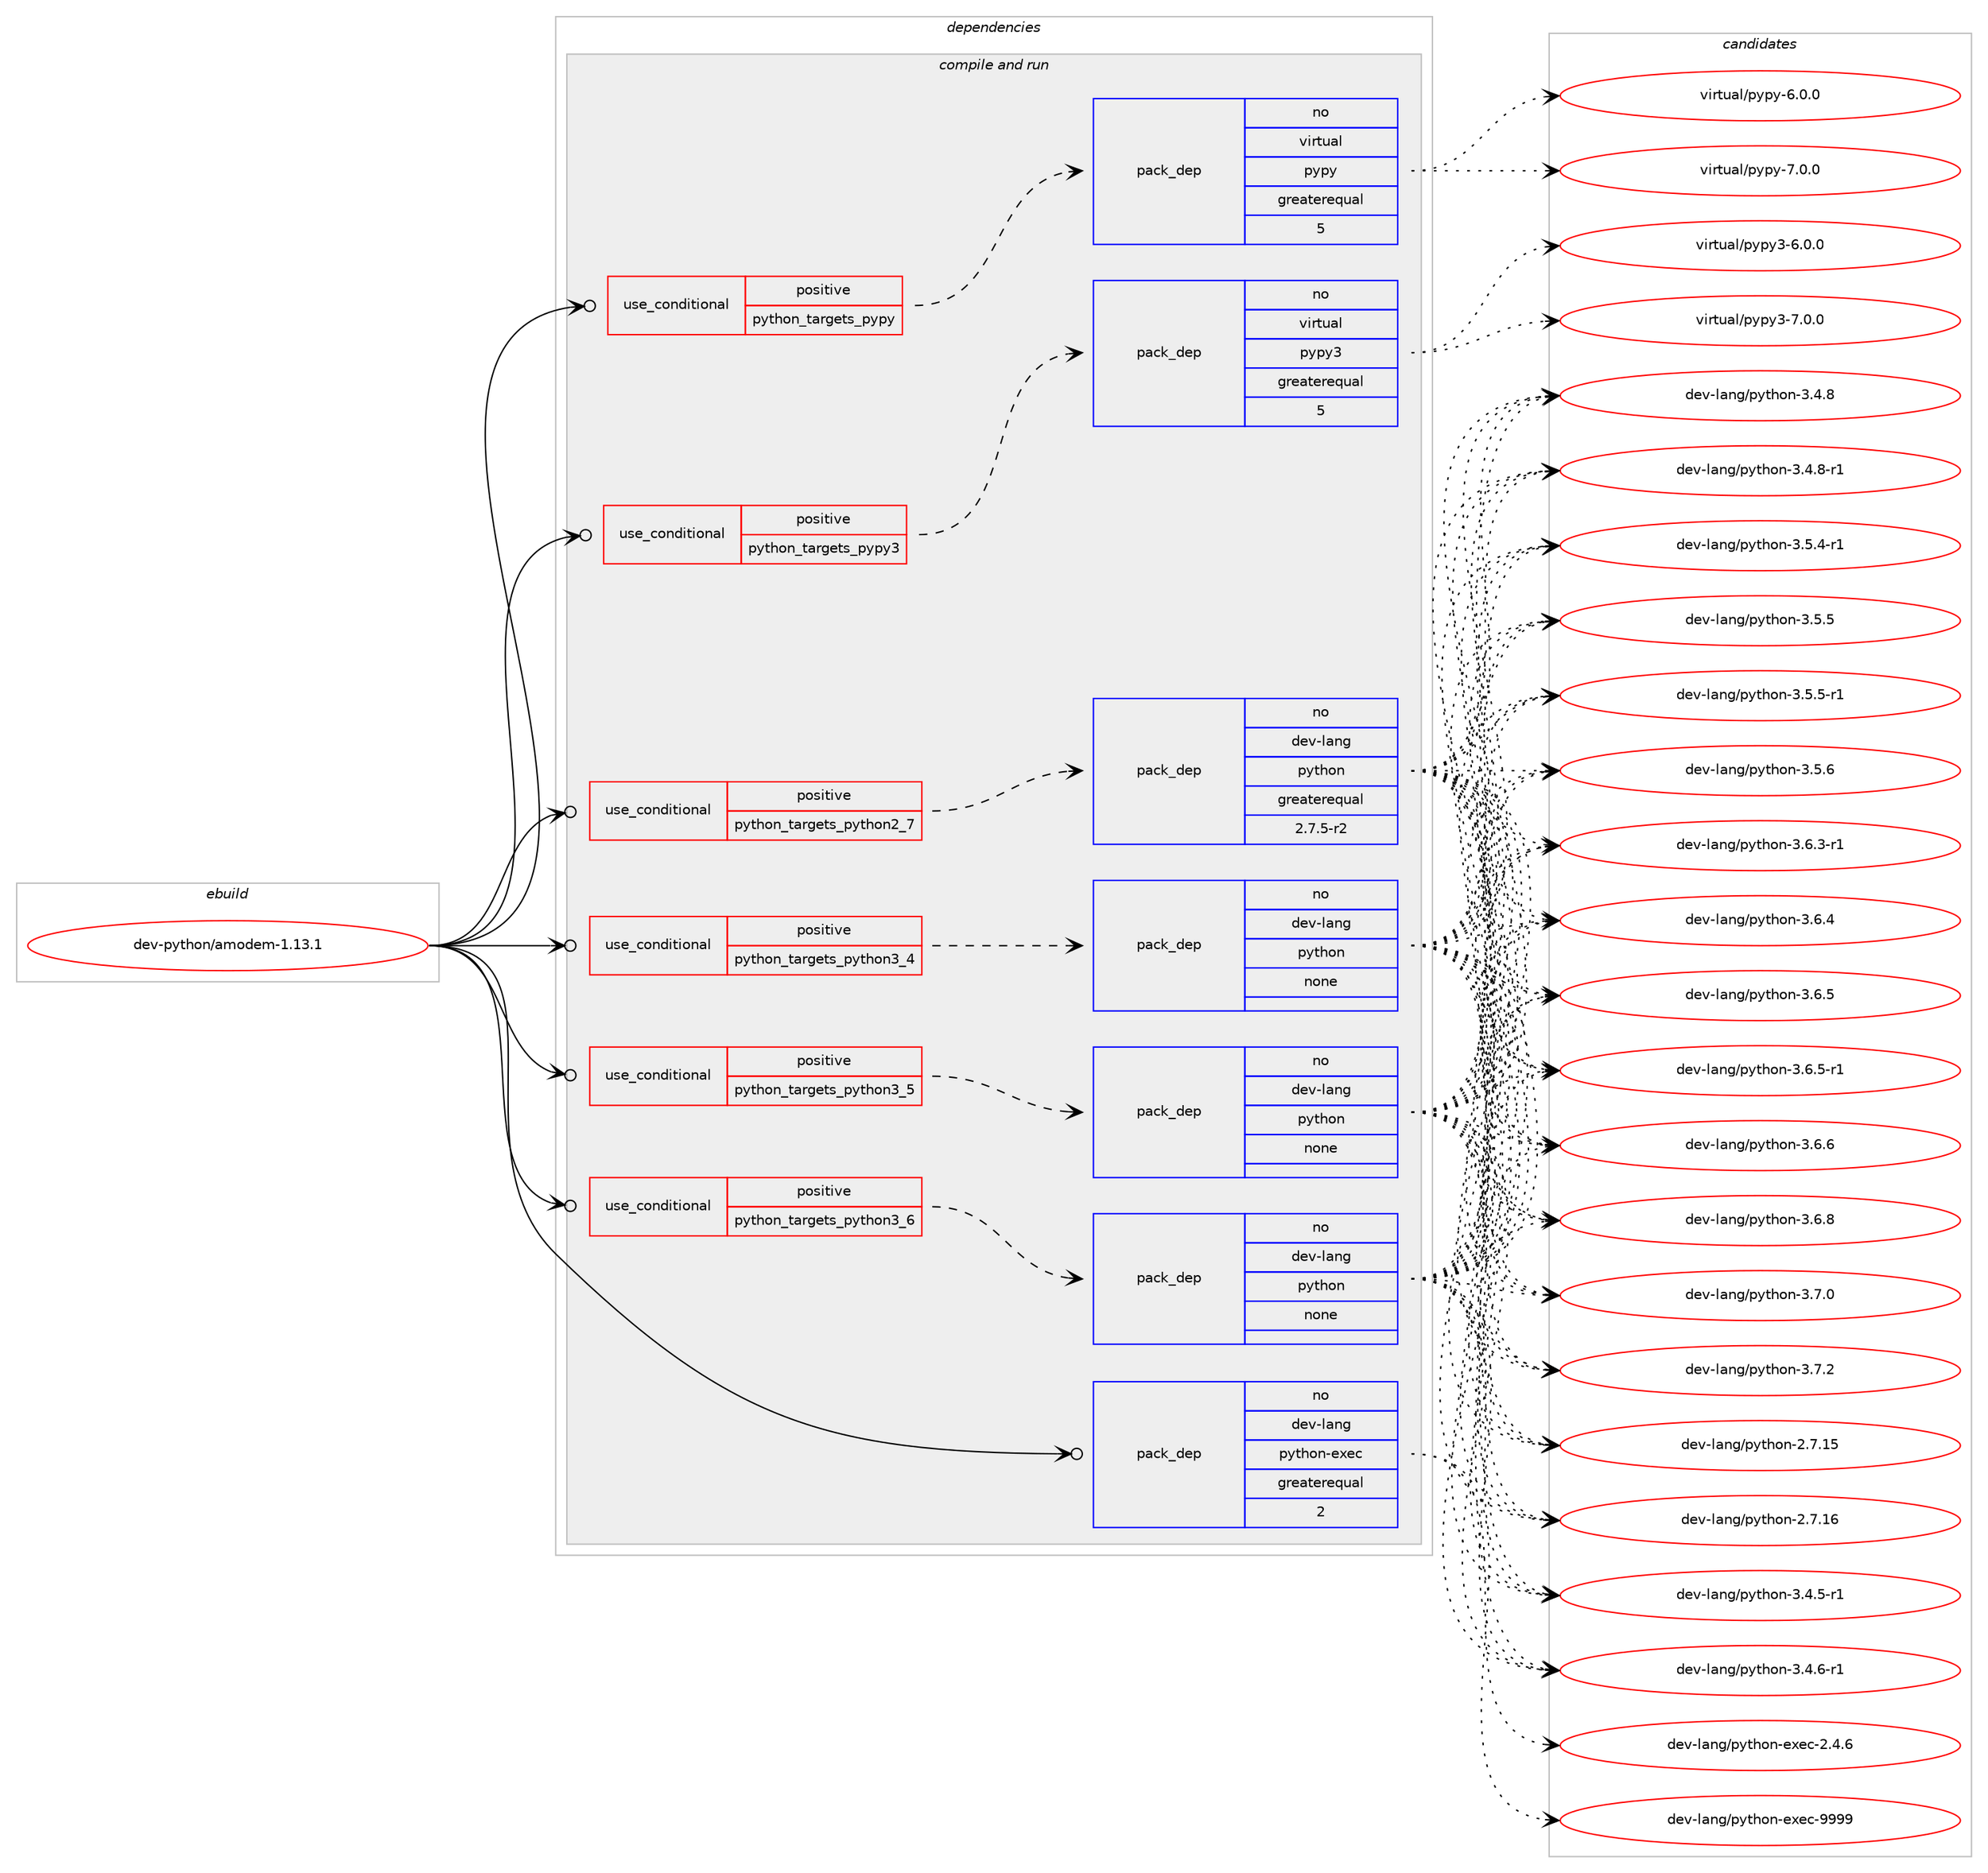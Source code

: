 digraph prolog {

# *************
# Graph options
# *************

newrank=true;
concentrate=true;
compound=true;
graph [rankdir=LR,fontname=Helvetica,fontsize=10,ranksep=1.5];#, ranksep=2.5, nodesep=0.2];
edge  [arrowhead=vee];
node  [fontname=Helvetica,fontsize=10];

# **********
# The ebuild
# **********

subgraph cluster_leftcol {
color=gray;
rank=same;
label=<<i>ebuild</i>>;
id [label="dev-python/amodem-1.13.1", color=red, width=4, href="../dev-python/amodem-1.13.1.svg"];
}

# ****************
# The dependencies
# ****************

subgraph cluster_midcol {
color=gray;
label=<<i>dependencies</i>>;
subgraph cluster_compile {
fillcolor="#eeeeee";
style=filled;
label=<<i>compile</i>>;
}
subgraph cluster_compileandrun {
fillcolor="#eeeeee";
style=filled;
label=<<i>compile and run</i>>;
subgraph cond370713 {
dependency1398131 [label=<<TABLE BORDER="0" CELLBORDER="1" CELLSPACING="0" CELLPADDING="4"><TR><TD ROWSPAN="3" CELLPADDING="10">use_conditional</TD></TR><TR><TD>positive</TD></TR><TR><TD>python_targets_pypy</TD></TR></TABLE>>, shape=none, color=red];
subgraph pack1004193 {
dependency1398132 [label=<<TABLE BORDER="0" CELLBORDER="1" CELLSPACING="0" CELLPADDING="4" WIDTH="220"><TR><TD ROWSPAN="6" CELLPADDING="30">pack_dep</TD></TR><TR><TD WIDTH="110">no</TD></TR><TR><TD>virtual</TD></TR><TR><TD>pypy</TD></TR><TR><TD>greaterequal</TD></TR><TR><TD>5</TD></TR></TABLE>>, shape=none, color=blue];
}
dependency1398131:e -> dependency1398132:w [weight=20,style="dashed",arrowhead="vee"];
}
id:e -> dependency1398131:w [weight=20,style="solid",arrowhead="odotvee"];
subgraph cond370714 {
dependency1398133 [label=<<TABLE BORDER="0" CELLBORDER="1" CELLSPACING="0" CELLPADDING="4"><TR><TD ROWSPAN="3" CELLPADDING="10">use_conditional</TD></TR><TR><TD>positive</TD></TR><TR><TD>python_targets_pypy3</TD></TR></TABLE>>, shape=none, color=red];
subgraph pack1004194 {
dependency1398134 [label=<<TABLE BORDER="0" CELLBORDER="1" CELLSPACING="0" CELLPADDING="4" WIDTH="220"><TR><TD ROWSPAN="6" CELLPADDING="30">pack_dep</TD></TR><TR><TD WIDTH="110">no</TD></TR><TR><TD>virtual</TD></TR><TR><TD>pypy3</TD></TR><TR><TD>greaterequal</TD></TR><TR><TD>5</TD></TR></TABLE>>, shape=none, color=blue];
}
dependency1398133:e -> dependency1398134:w [weight=20,style="dashed",arrowhead="vee"];
}
id:e -> dependency1398133:w [weight=20,style="solid",arrowhead="odotvee"];
subgraph cond370715 {
dependency1398135 [label=<<TABLE BORDER="0" CELLBORDER="1" CELLSPACING="0" CELLPADDING="4"><TR><TD ROWSPAN="3" CELLPADDING="10">use_conditional</TD></TR><TR><TD>positive</TD></TR><TR><TD>python_targets_python2_7</TD></TR></TABLE>>, shape=none, color=red];
subgraph pack1004195 {
dependency1398136 [label=<<TABLE BORDER="0" CELLBORDER="1" CELLSPACING="0" CELLPADDING="4" WIDTH="220"><TR><TD ROWSPAN="6" CELLPADDING="30">pack_dep</TD></TR><TR><TD WIDTH="110">no</TD></TR><TR><TD>dev-lang</TD></TR><TR><TD>python</TD></TR><TR><TD>greaterequal</TD></TR><TR><TD>2.7.5-r2</TD></TR></TABLE>>, shape=none, color=blue];
}
dependency1398135:e -> dependency1398136:w [weight=20,style="dashed",arrowhead="vee"];
}
id:e -> dependency1398135:w [weight=20,style="solid",arrowhead="odotvee"];
subgraph cond370716 {
dependency1398137 [label=<<TABLE BORDER="0" CELLBORDER="1" CELLSPACING="0" CELLPADDING="4"><TR><TD ROWSPAN="3" CELLPADDING="10">use_conditional</TD></TR><TR><TD>positive</TD></TR><TR><TD>python_targets_python3_4</TD></TR></TABLE>>, shape=none, color=red];
subgraph pack1004196 {
dependency1398138 [label=<<TABLE BORDER="0" CELLBORDER="1" CELLSPACING="0" CELLPADDING="4" WIDTH="220"><TR><TD ROWSPAN="6" CELLPADDING="30">pack_dep</TD></TR><TR><TD WIDTH="110">no</TD></TR><TR><TD>dev-lang</TD></TR><TR><TD>python</TD></TR><TR><TD>none</TD></TR><TR><TD></TD></TR></TABLE>>, shape=none, color=blue];
}
dependency1398137:e -> dependency1398138:w [weight=20,style="dashed",arrowhead="vee"];
}
id:e -> dependency1398137:w [weight=20,style="solid",arrowhead="odotvee"];
subgraph cond370717 {
dependency1398139 [label=<<TABLE BORDER="0" CELLBORDER="1" CELLSPACING="0" CELLPADDING="4"><TR><TD ROWSPAN="3" CELLPADDING="10">use_conditional</TD></TR><TR><TD>positive</TD></TR><TR><TD>python_targets_python3_5</TD></TR></TABLE>>, shape=none, color=red];
subgraph pack1004197 {
dependency1398140 [label=<<TABLE BORDER="0" CELLBORDER="1" CELLSPACING="0" CELLPADDING="4" WIDTH="220"><TR><TD ROWSPAN="6" CELLPADDING="30">pack_dep</TD></TR><TR><TD WIDTH="110">no</TD></TR><TR><TD>dev-lang</TD></TR><TR><TD>python</TD></TR><TR><TD>none</TD></TR><TR><TD></TD></TR></TABLE>>, shape=none, color=blue];
}
dependency1398139:e -> dependency1398140:w [weight=20,style="dashed",arrowhead="vee"];
}
id:e -> dependency1398139:w [weight=20,style="solid",arrowhead="odotvee"];
subgraph cond370718 {
dependency1398141 [label=<<TABLE BORDER="0" CELLBORDER="1" CELLSPACING="0" CELLPADDING="4"><TR><TD ROWSPAN="3" CELLPADDING="10">use_conditional</TD></TR><TR><TD>positive</TD></TR><TR><TD>python_targets_python3_6</TD></TR></TABLE>>, shape=none, color=red];
subgraph pack1004198 {
dependency1398142 [label=<<TABLE BORDER="0" CELLBORDER="1" CELLSPACING="0" CELLPADDING="4" WIDTH="220"><TR><TD ROWSPAN="6" CELLPADDING="30">pack_dep</TD></TR><TR><TD WIDTH="110">no</TD></TR><TR><TD>dev-lang</TD></TR><TR><TD>python</TD></TR><TR><TD>none</TD></TR><TR><TD></TD></TR></TABLE>>, shape=none, color=blue];
}
dependency1398141:e -> dependency1398142:w [weight=20,style="dashed",arrowhead="vee"];
}
id:e -> dependency1398141:w [weight=20,style="solid",arrowhead="odotvee"];
subgraph pack1004199 {
dependency1398143 [label=<<TABLE BORDER="0" CELLBORDER="1" CELLSPACING="0" CELLPADDING="4" WIDTH="220"><TR><TD ROWSPAN="6" CELLPADDING="30">pack_dep</TD></TR><TR><TD WIDTH="110">no</TD></TR><TR><TD>dev-lang</TD></TR><TR><TD>python-exec</TD></TR><TR><TD>greaterequal</TD></TR><TR><TD>2</TD></TR></TABLE>>, shape=none, color=blue];
}
id:e -> dependency1398143:w [weight=20,style="solid",arrowhead="odotvee"];
}
subgraph cluster_run {
fillcolor="#eeeeee";
style=filled;
label=<<i>run</i>>;
}
}

# **************
# The candidates
# **************

subgraph cluster_choices {
rank=same;
color=gray;
label=<<i>candidates</i>>;

subgraph choice1004193 {
color=black;
nodesep=1;
choice1181051141161179710847112121112121455446484648 [label="virtual/pypy-6.0.0", color=red, width=4,href="../virtual/pypy-6.0.0.svg"];
choice1181051141161179710847112121112121455546484648 [label="virtual/pypy-7.0.0", color=red, width=4,href="../virtual/pypy-7.0.0.svg"];
dependency1398132:e -> choice1181051141161179710847112121112121455446484648:w [style=dotted,weight="100"];
dependency1398132:e -> choice1181051141161179710847112121112121455546484648:w [style=dotted,weight="100"];
}
subgraph choice1004194 {
color=black;
nodesep=1;
choice118105114116117971084711212111212151455446484648 [label="virtual/pypy3-6.0.0", color=red, width=4,href="../virtual/pypy3-6.0.0.svg"];
choice118105114116117971084711212111212151455546484648 [label="virtual/pypy3-7.0.0", color=red, width=4,href="../virtual/pypy3-7.0.0.svg"];
dependency1398134:e -> choice118105114116117971084711212111212151455446484648:w [style=dotted,weight="100"];
dependency1398134:e -> choice118105114116117971084711212111212151455546484648:w [style=dotted,weight="100"];
}
subgraph choice1004195 {
color=black;
nodesep=1;
choice10010111845108971101034711212111610411111045504655464953 [label="dev-lang/python-2.7.15", color=red, width=4,href="../dev-lang/python-2.7.15.svg"];
choice10010111845108971101034711212111610411111045504655464954 [label="dev-lang/python-2.7.16", color=red, width=4,href="../dev-lang/python-2.7.16.svg"];
choice1001011184510897110103471121211161041111104551465246534511449 [label="dev-lang/python-3.4.5-r1", color=red, width=4,href="../dev-lang/python-3.4.5-r1.svg"];
choice1001011184510897110103471121211161041111104551465246544511449 [label="dev-lang/python-3.4.6-r1", color=red, width=4,href="../dev-lang/python-3.4.6-r1.svg"];
choice100101118451089711010347112121116104111110455146524656 [label="dev-lang/python-3.4.8", color=red, width=4,href="../dev-lang/python-3.4.8.svg"];
choice1001011184510897110103471121211161041111104551465246564511449 [label="dev-lang/python-3.4.8-r1", color=red, width=4,href="../dev-lang/python-3.4.8-r1.svg"];
choice1001011184510897110103471121211161041111104551465346524511449 [label="dev-lang/python-3.5.4-r1", color=red, width=4,href="../dev-lang/python-3.5.4-r1.svg"];
choice100101118451089711010347112121116104111110455146534653 [label="dev-lang/python-3.5.5", color=red, width=4,href="../dev-lang/python-3.5.5.svg"];
choice1001011184510897110103471121211161041111104551465346534511449 [label="dev-lang/python-3.5.5-r1", color=red, width=4,href="../dev-lang/python-3.5.5-r1.svg"];
choice100101118451089711010347112121116104111110455146534654 [label="dev-lang/python-3.5.6", color=red, width=4,href="../dev-lang/python-3.5.6.svg"];
choice1001011184510897110103471121211161041111104551465446514511449 [label="dev-lang/python-3.6.3-r1", color=red, width=4,href="../dev-lang/python-3.6.3-r1.svg"];
choice100101118451089711010347112121116104111110455146544652 [label="dev-lang/python-3.6.4", color=red, width=4,href="../dev-lang/python-3.6.4.svg"];
choice100101118451089711010347112121116104111110455146544653 [label="dev-lang/python-3.6.5", color=red, width=4,href="../dev-lang/python-3.6.5.svg"];
choice1001011184510897110103471121211161041111104551465446534511449 [label="dev-lang/python-3.6.5-r1", color=red, width=4,href="../dev-lang/python-3.6.5-r1.svg"];
choice100101118451089711010347112121116104111110455146544654 [label="dev-lang/python-3.6.6", color=red, width=4,href="../dev-lang/python-3.6.6.svg"];
choice100101118451089711010347112121116104111110455146544656 [label="dev-lang/python-3.6.8", color=red, width=4,href="../dev-lang/python-3.6.8.svg"];
choice100101118451089711010347112121116104111110455146554648 [label="dev-lang/python-3.7.0", color=red, width=4,href="../dev-lang/python-3.7.0.svg"];
choice100101118451089711010347112121116104111110455146554650 [label="dev-lang/python-3.7.2", color=red, width=4,href="../dev-lang/python-3.7.2.svg"];
dependency1398136:e -> choice10010111845108971101034711212111610411111045504655464953:w [style=dotted,weight="100"];
dependency1398136:e -> choice10010111845108971101034711212111610411111045504655464954:w [style=dotted,weight="100"];
dependency1398136:e -> choice1001011184510897110103471121211161041111104551465246534511449:w [style=dotted,weight="100"];
dependency1398136:e -> choice1001011184510897110103471121211161041111104551465246544511449:w [style=dotted,weight="100"];
dependency1398136:e -> choice100101118451089711010347112121116104111110455146524656:w [style=dotted,weight="100"];
dependency1398136:e -> choice1001011184510897110103471121211161041111104551465246564511449:w [style=dotted,weight="100"];
dependency1398136:e -> choice1001011184510897110103471121211161041111104551465346524511449:w [style=dotted,weight="100"];
dependency1398136:e -> choice100101118451089711010347112121116104111110455146534653:w [style=dotted,weight="100"];
dependency1398136:e -> choice1001011184510897110103471121211161041111104551465346534511449:w [style=dotted,weight="100"];
dependency1398136:e -> choice100101118451089711010347112121116104111110455146534654:w [style=dotted,weight="100"];
dependency1398136:e -> choice1001011184510897110103471121211161041111104551465446514511449:w [style=dotted,weight="100"];
dependency1398136:e -> choice100101118451089711010347112121116104111110455146544652:w [style=dotted,weight="100"];
dependency1398136:e -> choice100101118451089711010347112121116104111110455146544653:w [style=dotted,weight="100"];
dependency1398136:e -> choice1001011184510897110103471121211161041111104551465446534511449:w [style=dotted,weight="100"];
dependency1398136:e -> choice100101118451089711010347112121116104111110455146544654:w [style=dotted,weight="100"];
dependency1398136:e -> choice100101118451089711010347112121116104111110455146544656:w [style=dotted,weight="100"];
dependency1398136:e -> choice100101118451089711010347112121116104111110455146554648:w [style=dotted,weight="100"];
dependency1398136:e -> choice100101118451089711010347112121116104111110455146554650:w [style=dotted,weight="100"];
}
subgraph choice1004196 {
color=black;
nodesep=1;
choice10010111845108971101034711212111610411111045504655464953 [label="dev-lang/python-2.7.15", color=red, width=4,href="../dev-lang/python-2.7.15.svg"];
choice10010111845108971101034711212111610411111045504655464954 [label="dev-lang/python-2.7.16", color=red, width=4,href="../dev-lang/python-2.7.16.svg"];
choice1001011184510897110103471121211161041111104551465246534511449 [label="dev-lang/python-3.4.5-r1", color=red, width=4,href="../dev-lang/python-3.4.5-r1.svg"];
choice1001011184510897110103471121211161041111104551465246544511449 [label="dev-lang/python-3.4.6-r1", color=red, width=4,href="../dev-lang/python-3.4.6-r1.svg"];
choice100101118451089711010347112121116104111110455146524656 [label="dev-lang/python-3.4.8", color=red, width=4,href="../dev-lang/python-3.4.8.svg"];
choice1001011184510897110103471121211161041111104551465246564511449 [label="dev-lang/python-3.4.8-r1", color=red, width=4,href="../dev-lang/python-3.4.8-r1.svg"];
choice1001011184510897110103471121211161041111104551465346524511449 [label="dev-lang/python-3.5.4-r1", color=red, width=4,href="../dev-lang/python-3.5.4-r1.svg"];
choice100101118451089711010347112121116104111110455146534653 [label="dev-lang/python-3.5.5", color=red, width=4,href="../dev-lang/python-3.5.5.svg"];
choice1001011184510897110103471121211161041111104551465346534511449 [label="dev-lang/python-3.5.5-r1", color=red, width=4,href="../dev-lang/python-3.5.5-r1.svg"];
choice100101118451089711010347112121116104111110455146534654 [label="dev-lang/python-3.5.6", color=red, width=4,href="../dev-lang/python-3.5.6.svg"];
choice1001011184510897110103471121211161041111104551465446514511449 [label="dev-lang/python-3.6.3-r1", color=red, width=4,href="../dev-lang/python-3.6.3-r1.svg"];
choice100101118451089711010347112121116104111110455146544652 [label="dev-lang/python-3.6.4", color=red, width=4,href="../dev-lang/python-3.6.4.svg"];
choice100101118451089711010347112121116104111110455146544653 [label="dev-lang/python-3.6.5", color=red, width=4,href="../dev-lang/python-3.6.5.svg"];
choice1001011184510897110103471121211161041111104551465446534511449 [label="dev-lang/python-3.6.5-r1", color=red, width=4,href="../dev-lang/python-3.6.5-r1.svg"];
choice100101118451089711010347112121116104111110455146544654 [label="dev-lang/python-3.6.6", color=red, width=4,href="../dev-lang/python-3.6.6.svg"];
choice100101118451089711010347112121116104111110455146544656 [label="dev-lang/python-3.6.8", color=red, width=4,href="../dev-lang/python-3.6.8.svg"];
choice100101118451089711010347112121116104111110455146554648 [label="dev-lang/python-3.7.0", color=red, width=4,href="../dev-lang/python-3.7.0.svg"];
choice100101118451089711010347112121116104111110455146554650 [label="dev-lang/python-3.7.2", color=red, width=4,href="../dev-lang/python-3.7.2.svg"];
dependency1398138:e -> choice10010111845108971101034711212111610411111045504655464953:w [style=dotted,weight="100"];
dependency1398138:e -> choice10010111845108971101034711212111610411111045504655464954:w [style=dotted,weight="100"];
dependency1398138:e -> choice1001011184510897110103471121211161041111104551465246534511449:w [style=dotted,weight="100"];
dependency1398138:e -> choice1001011184510897110103471121211161041111104551465246544511449:w [style=dotted,weight="100"];
dependency1398138:e -> choice100101118451089711010347112121116104111110455146524656:w [style=dotted,weight="100"];
dependency1398138:e -> choice1001011184510897110103471121211161041111104551465246564511449:w [style=dotted,weight="100"];
dependency1398138:e -> choice1001011184510897110103471121211161041111104551465346524511449:w [style=dotted,weight="100"];
dependency1398138:e -> choice100101118451089711010347112121116104111110455146534653:w [style=dotted,weight="100"];
dependency1398138:e -> choice1001011184510897110103471121211161041111104551465346534511449:w [style=dotted,weight="100"];
dependency1398138:e -> choice100101118451089711010347112121116104111110455146534654:w [style=dotted,weight="100"];
dependency1398138:e -> choice1001011184510897110103471121211161041111104551465446514511449:w [style=dotted,weight="100"];
dependency1398138:e -> choice100101118451089711010347112121116104111110455146544652:w [style=dotted,weight="100"];
dependency1398138:e -> choice100101118451089711010347112121116104111110455146544653:w [style=dotted,weight="100"];
dependency1398138:e -> choice1001011184510897110103471121211161041111104551465446534511449:w [style=dotted,weight="100"];
dependency1398138:e -> choice100101118451089711010347112121116104111110455146544654:w [style=dotted,weight="100"];
dependency1398138:e -> choice100101118451089711010347112121116104111110455146544656:w [style=dotted,weight="100"];
dependency1398138:e -> choice100101118451089711010347112121116104111110455146554648:w [style=dotted,weight="100"];
dependency1398138:e -> choice100101118451089711010347112121116104111110455146554650:w [style=dotted,weight="100"];
}
subgraph choice1004197 {
color=black;
nodesep=1;
choice10010111845108971101034711212111610411111045504655464953 [label="dev-lang/python-2.7.15", color=red, width=4,href="../dev-lang/python-2.7.15.svg"];
choice10010111845108971101034711212111610411111045504655464954 [label="dev-lang/python-2.7.16", color=red, width=4,href="../dev-lang/python-2.7.16.svg"];
choice1001011184510897110103471121211161041111104551465246534511449 [label="dev-lang/python-3.4.5-r1", color=red, width=4,href="../dev-lang/python-3.4.5-r1.svg"];
choice1001011184510897110103471121211161041111104551465246544511449 [label="dev-lang/python-3.4.6-r1", color=red, width=4,href="../dev-lang/python-3.4.6-r1.svg"];
choice100101118451089711010347112121116104111110455146524656 [label="dev-lang/python-3.4.8", color=red, width=4,href="../dev-lang/python-3.4.8.svg"];
choice1001011184510897110103471121211161041111104551465246564511449 [label="dev-lang/python-3.4.8-r1", color=red, width=4,href="../dev-lang/python-3.4.8-r1.svg"];
choice1001011184510897110103471121211161041111104551465346524511449 [label="dev-lang/python-3.5.4-r1", color=red, width=4,href="../dev-lang/python-3.5.4-r1.svg"];
choice100101118451089711010347112121116104111110455146534653 [label="dev-lang/python-3.5.5", color=red, width=4,href="../dev-lang/python-3.5.5.svg"];
choice1001011184510897110103471121211161041111104551465346534511449 [label="dev-lang/python-3.5.5-r1", color=red, width=4,href="../dev-lang/python-3.5.5-r1.svg"];
choice100101118451089711010347112121116104111110455146534654 [label="dev-lang/python-3.5.6", color=red, width=4,href="../dev-lang/python-3.5.6.svg"];
choice1001011184510897110103471121211161041111104551465446514511449 [label="dev-lang/python-3.6.3-r1", color=red, width=4,href="../dev-lang/python-3.6.3-r1.svg"];
choice100101118451089711010347112121116104111110455146544652 [label="dev-lang/python-3.6.4", color=red, width=4,href="../dev-lang/python-3.6.4.svg"];
choice100101118451089711010347112121116104111110455146544653 [label="dev-lang/python-3.6.5", color=red, width=4,href="../dev-lang/python-3.6.5.svg"];
choice1001011184510897110103471121211161041111104551465446534511449 [label="dev-lang/python-3.6.5-r1", color=red, width=4,href="../dev-lang/python-3.6.5-r1.svg"];
choice100101118451089711010347112121116104111110455146544654 [label="dev-lang/python-3.6.6", color=red, width=4,href="../dev-lang/python-3.6.6.svg"];
choice100101118451089711010347112121116104111110455146544656 [label="dev-lang/python-3.6.8", color=red, width=4,href="../dev-lang/python-3.6.8.svg"];
choice100101118451089711010347112121116104111110455146554648 [label="dev-lang/python-3.7.0", color=red, width=4,href="../dev-lang/python-3.7.0.svg"];
choice100101118451089711010347112121116104111110455146554650 [label="dev-lang/python-3.7.2", color=red, width=4,href="../dev-lang/python-3.7.2.svg"];
dependency1398140:e -> choice10010111845108971101034711212111610411111045504655464953:w [style=dotted,weight="100"];
dependency1398140:e -> choice10010111845108971101034711212111610411111045504655464954:w [style=dotted,weight="100"];
dependency1398140:e -> choice1001011184510897110103471121211161041111104551465246534511449:w [style=dotted,weight="100"];
dependency1398140:e -> choice1001011184510897110103471121211161041111104551465246544511449:w [style=dotted,weight="100"];
dependency1398140:e -> choice100101118451089711010347112121116104111110455146524656:w [style=dotted,weight="100"];
dependency1398140:e -> choice1001011184510897110103471121211161041111104551465246564511449:w [style=dotted,weight="100"];
dependency1398140:e -> choice1001011184510897110103471121211161041111104551465346524511449:w [style=dotted,weight="100"];
dependency1398140:e -> choice100101118451089711010347112121116104111110455146534653:w [style=dotted,weight="100"];
dependency1398140:e -> choice1001011184510897110103471121211161041111104551465346534511449:w [style=dotted,weight="100"];
dependency1398140:e -> choice100101118451089711010347112121116104111110455146534654:w [style=dotted,weight="100"];
dependency1398140:e -> choice1001011184510897110103471121211161041111104551465446514511449:w [style=dotted,weight="100"];
dependency1398140:e -> choice100101118451089711010347112121116104111110455146544652:w [style=dotted,weight="100"];
dependency1398140:e -> choice100101118451089711010347112121116104111110455146544653:w [style=dotted,weight="100"];
dependency1398140:e -> choice1001011184510897110103471121211161041111104551465446534511449:w [style=dotted,weight="100"];
dependency1398140:e -> choice100101118451089711010347112121116104111110455146544654:w [style=dotted,weight="100"];
dependency1398140:e -> choice100101118451089711010347112121116104111110455146544656:w [style=dotted,weight="100"];
dependency1398140:e -> choice100101118451089711010347112121116104111110455146554648:w [style=dotted,weight="100"];
dependency1398140:e -> choice100101118451089711010347112121116104111110455146554650:w [style=dotted,weight="100"];
}
subgraph choice1004198 {
color=black;
nodesep=1;
choice10010111845108971101034711212111610411111045504655464953 [label="dev-lang/python-2.7.15", color=red, width=4,href="../dev-lang/python-2.7.15.svg"];
choice10010111845108971101034711212111610411111045504655464954 [label="dev-lang/python-2.7.16", color=red, width=4,href="../dev-lang/python-2.7.16.svg"];
choice1001011184510897110103471121211161041111104551465246534511449 [label="dev-lang/python-3.4.5-r1", color=red, width=4,href="../dev-lang/python-3.4.5-r1.svg"];
choice1001011184510897110103471121211161041111104551465246544511449 [label="dev-lang/python-3.4.6-r1", color=red, width=4,href="../dev-lang/python-3.4.6-r1.svg"];
choice100101118451089711010347112121116104111110455146524656 [label="dev-lang/python-3.4.8", color=red, width=4,href="../dev-lang/python-3.4.8.svg"];
choice1001011184510897110103471121211161041111104551465246564511449 [label="dev-lang/python-3.4.8-r1", color=red, width=4,href="../dev-lang/python-3.4.8-r1.svg"];
choice1001011184510897110103471121211161041111104551465346524511449 [label="dev-lang/python-3.5.4-r1", color=red, width=4,href="../dev-lang/python-3.5.4-r1.svg"];
choice100101118451089711010347112121116104111110455146534653 [label="dev-lang/python-3.5.5", color=red, width=4,href="../dev-lang/python-3.5.5.svg"];
choice1001011184510897110103471121211161041111104551465346534511449 [label="dev-lang/python-3.5.5-r1", color=red, width=4,href="../dev-lang/python-3.5.5-r1.svg"];
choice100101118451089711010347112121116104111110455146534654 [label="dev-lang/python-3.5.6", color=red, width=4,href="../dev-lang/python-3.5.6.svg"];
choice1001011184510897110103471121211161041111104551465446514511449 [label="dev-lang/python-3.6.3-r1", color=red, width=4,href="../dev-lang/python-3.6.3-r1.svg"];
choice100101118451089711010347112121116104111110455146544652 [label="dev-lang/python-3.6.4", color=red, width=4,href="../dev-lang/python-3.6.4.svg"];
choice100101118451089711010347112121116104111110455146544653 [label="dev-lang/python-3.6.5", color=red, width=4,href="../dev-lang/python-3.6.5.svg"];
choice1001011184510897110103471121211161041111104551465446534511449 [label="dev-lang/python-3.6.5-r1", color=red, width=4,href="../dev-lang/python-3.6.5-r1.svg"];
choice100101118451089711010347112121116104111110455146544654 [label="dev-lang/python-3.6.6", color=red, width=4,href="../dev-lang/python-3.6.6.svg"];
choice100101118451089711010347112121116104111110455146544656 [label="dev-lang/python-3.6.8", color=red, width=4,href="../dev-lang/python-3.6.8.svg"];
choice100101118451089711010347112121116104111110455146554648 [label="dev-lang/python-3.7.0", color=red, width=4,href="../dev-lang/python-3.7.0.svg"];
choice100101118451089711010347112121116104111110455146554650 [label="dev-lang/python-3.7.2", color=red, width=4,href="../dev-lang/python-3.7.2.svg"];
dependency1398142:e -> choice10010111845108971101034711212111610411111045504655464953:w [style=dotted,weight="100"];
dependency1398142:e -> choice10010111845108971101034711212111610411111045504655464954:w [style=dotted,weight="100"];
dependency1398142:e -> choice1001011184510897110103471121211161041111104551465246534511449:w [style=dotted,weight="100"];
dependency1398142:e -> choice1001011184510897110103471121211161041111104551465246544511449:w [style=dotted,weight="100"];
dependency1398142:e -> choice100101118451089711010347112121116104111110455146524656:w [style=dotted,weight="100"];
dependency1398142:e -> choice1001011184510897110103471121211161041111104551465246564511449:w [style=dotted,weight="100"];
dependency1398142:e -> choice1001011184510897110103471121211161041111104551465346524511449:w [style=dotted,weight="100"];
dependency1398142:e -> choice100101118451089711010347112121116104111110455146534653:w [style=dotted,weight="100"];
dependency1398142:e -> choice1001011184510897110103471121211161041111104551465346534511449:w [style=dotted,weight="100"];
dependency1398142:e -> choice100101118451089711010347112121116104111110455146534654:w [style=dotted,weight="100"];
dependency1398142:e -> choice1001011184510897110103471121211161041111104551465446514511449:w [style=dotted,weight="100"];
dependency1398142:e -> choice100101118451089711010347112121116104111110455146544652:w [style=dotted,weight="100"];
dependency1398142:e -> choice100101118451089711010347112121116104111110455146544653:w [style=dotted,weight="100"];
dependency1398142:e -> choice1001011184510897110103471121211161041111104551465446534511449:w [style=dotted,weight="100"];
dependency1398142:e -> choice100101118451089711010347112121116104111110455146544654:w [style=dotted,weight="100"];
dependency1398142:e -> choice100101118451089711010347112121116104111110455146544656:w [style=dotted,weight="100"];
dependency1398142:e -> choice100101118451089711010347112121116104111110455146554648:w [style=dotted,weight="100"];
dependency1398142:e -> choice100101118451089711010347112121116104111110455146554650:w [style=dotted,weight="100"];
}
subgraph choice1004199 {
color=black;
nodesep=1;
choice1001011184510897110103471121211161041111104510112010199455046524654 [label="dev-lang/python-exec-2.4.6", color=red, width=4,href="../dev-lang/python-exec-2.4.6.svg"];
choice10010111845108971101034711212111610411111045101120101994557575757 [label="dev-lang/python-exec-9999", color=red, width=4,href="../dev-lang/python-exec-9999.svg"];
dependency1398143:e -> choice1001011184510897110103471121211161041111104510112010199455046524654:w [style=dotted,weight="100"];
dependency1398143:e -> choice10010111845108971101034711212111610411111045101120101994557575757:w [style=dotted,weight="100"];
}
}

}
